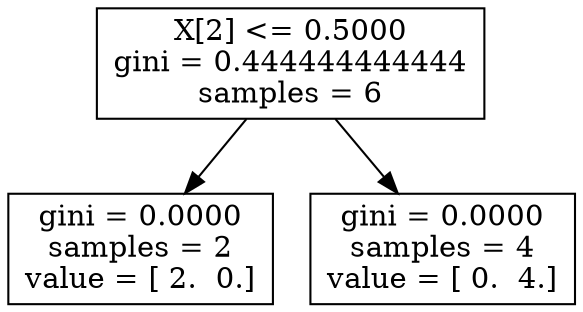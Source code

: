 digraph Tree {
0 [label="X[2] <= 0.5000\ngini = 0.444444444444\nsamples = 6", shape="box"] ;
1 [label="gini = 0.0000\nsamples = 2\nvalue = [ 2.  0.]", shape="box"] ;
0 -> 1 ;
2 [label="gini = 0.0000\nsamples = 4\nvalue = [ 0.  4.]", shape="box"] ;
0 -> 2 ;
}